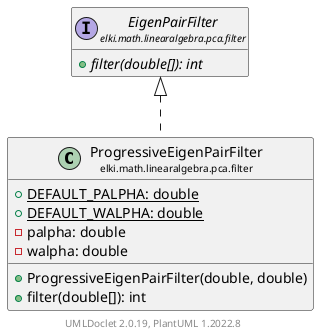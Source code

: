 @startuml
    remove .*\.(Instance|Par|Parameterizer|Factory)$
    set namespaceSeparator none
    hide empty fields
    hide empty methods

    class "<size:14>ProgressiveEigenPairFilter\n<size:10>elki.math.linearalgebra.pca.filter" as elki.math.linearalgebra.pca.filter.ProgressiveEigenPairFilter [[ProgressiveEigenPairFilter.html]] {
        {static} +DEFAULT_PALPHA: double
        {static} +DEFAULT_WALPHA: double
        -palpha: double
        -walpha: double
        +ProgressiveEigenPairFilter(double, double)
        +filter(double[]): int
    }

    interface "<size:14>EigenPairFilter\n<size:10>elki.math.linearalgebra.pca.filter" as elki.math.linearalgebra.pca.filter.EigenPairFilter [[EigenPairFilter.html]] {
        {abstract} +filter(double[]): int
    }
    class "<size:14>ProgressiveEigenPairFilter.Par\n<size:10>elki.math.linearalgebra.pca.filter" as elki.math.linearalgebra.pca.filter.ProgressiveEigenPairFilter.Par [[ProgressiveEigenPairFilter.Par.html]]

    elki.math.linearalgebra.pca.filter.EigenPairFilter <|.. elki.math.linearalgebra.pca.filter.ProgressiveEigenPairFilter
    elki.math.linearalgebra.pca.filter.ProgressiveEigenPairFilter +-- elki.math.linearalgebra.pca.filter.ProgressiveEigenPairFilter.Par

    center footer UMLDoclet 2.0.19, PlantUML 1.2022.8
@enduml
